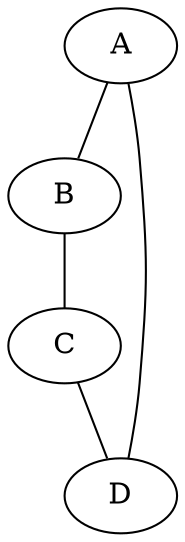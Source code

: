 graph {
	A [ip = "fd::1/128", fee = 15, command = "./run_babeld.py"];
	B [ip = "fd::2/128", fee = 32, command = "./run_babeld.py"];
	C [ip = "fd::3/128", fee = 15, command = "./run_babeld.py"];
	D [ip = "fd::4/128", fee = 42, command = "./run_babeld.py"];

	A -- B [packet_loss = 0.35];
	B -- C [packet_loss = 0.43];
	C -- D;
	D -- A;
}
